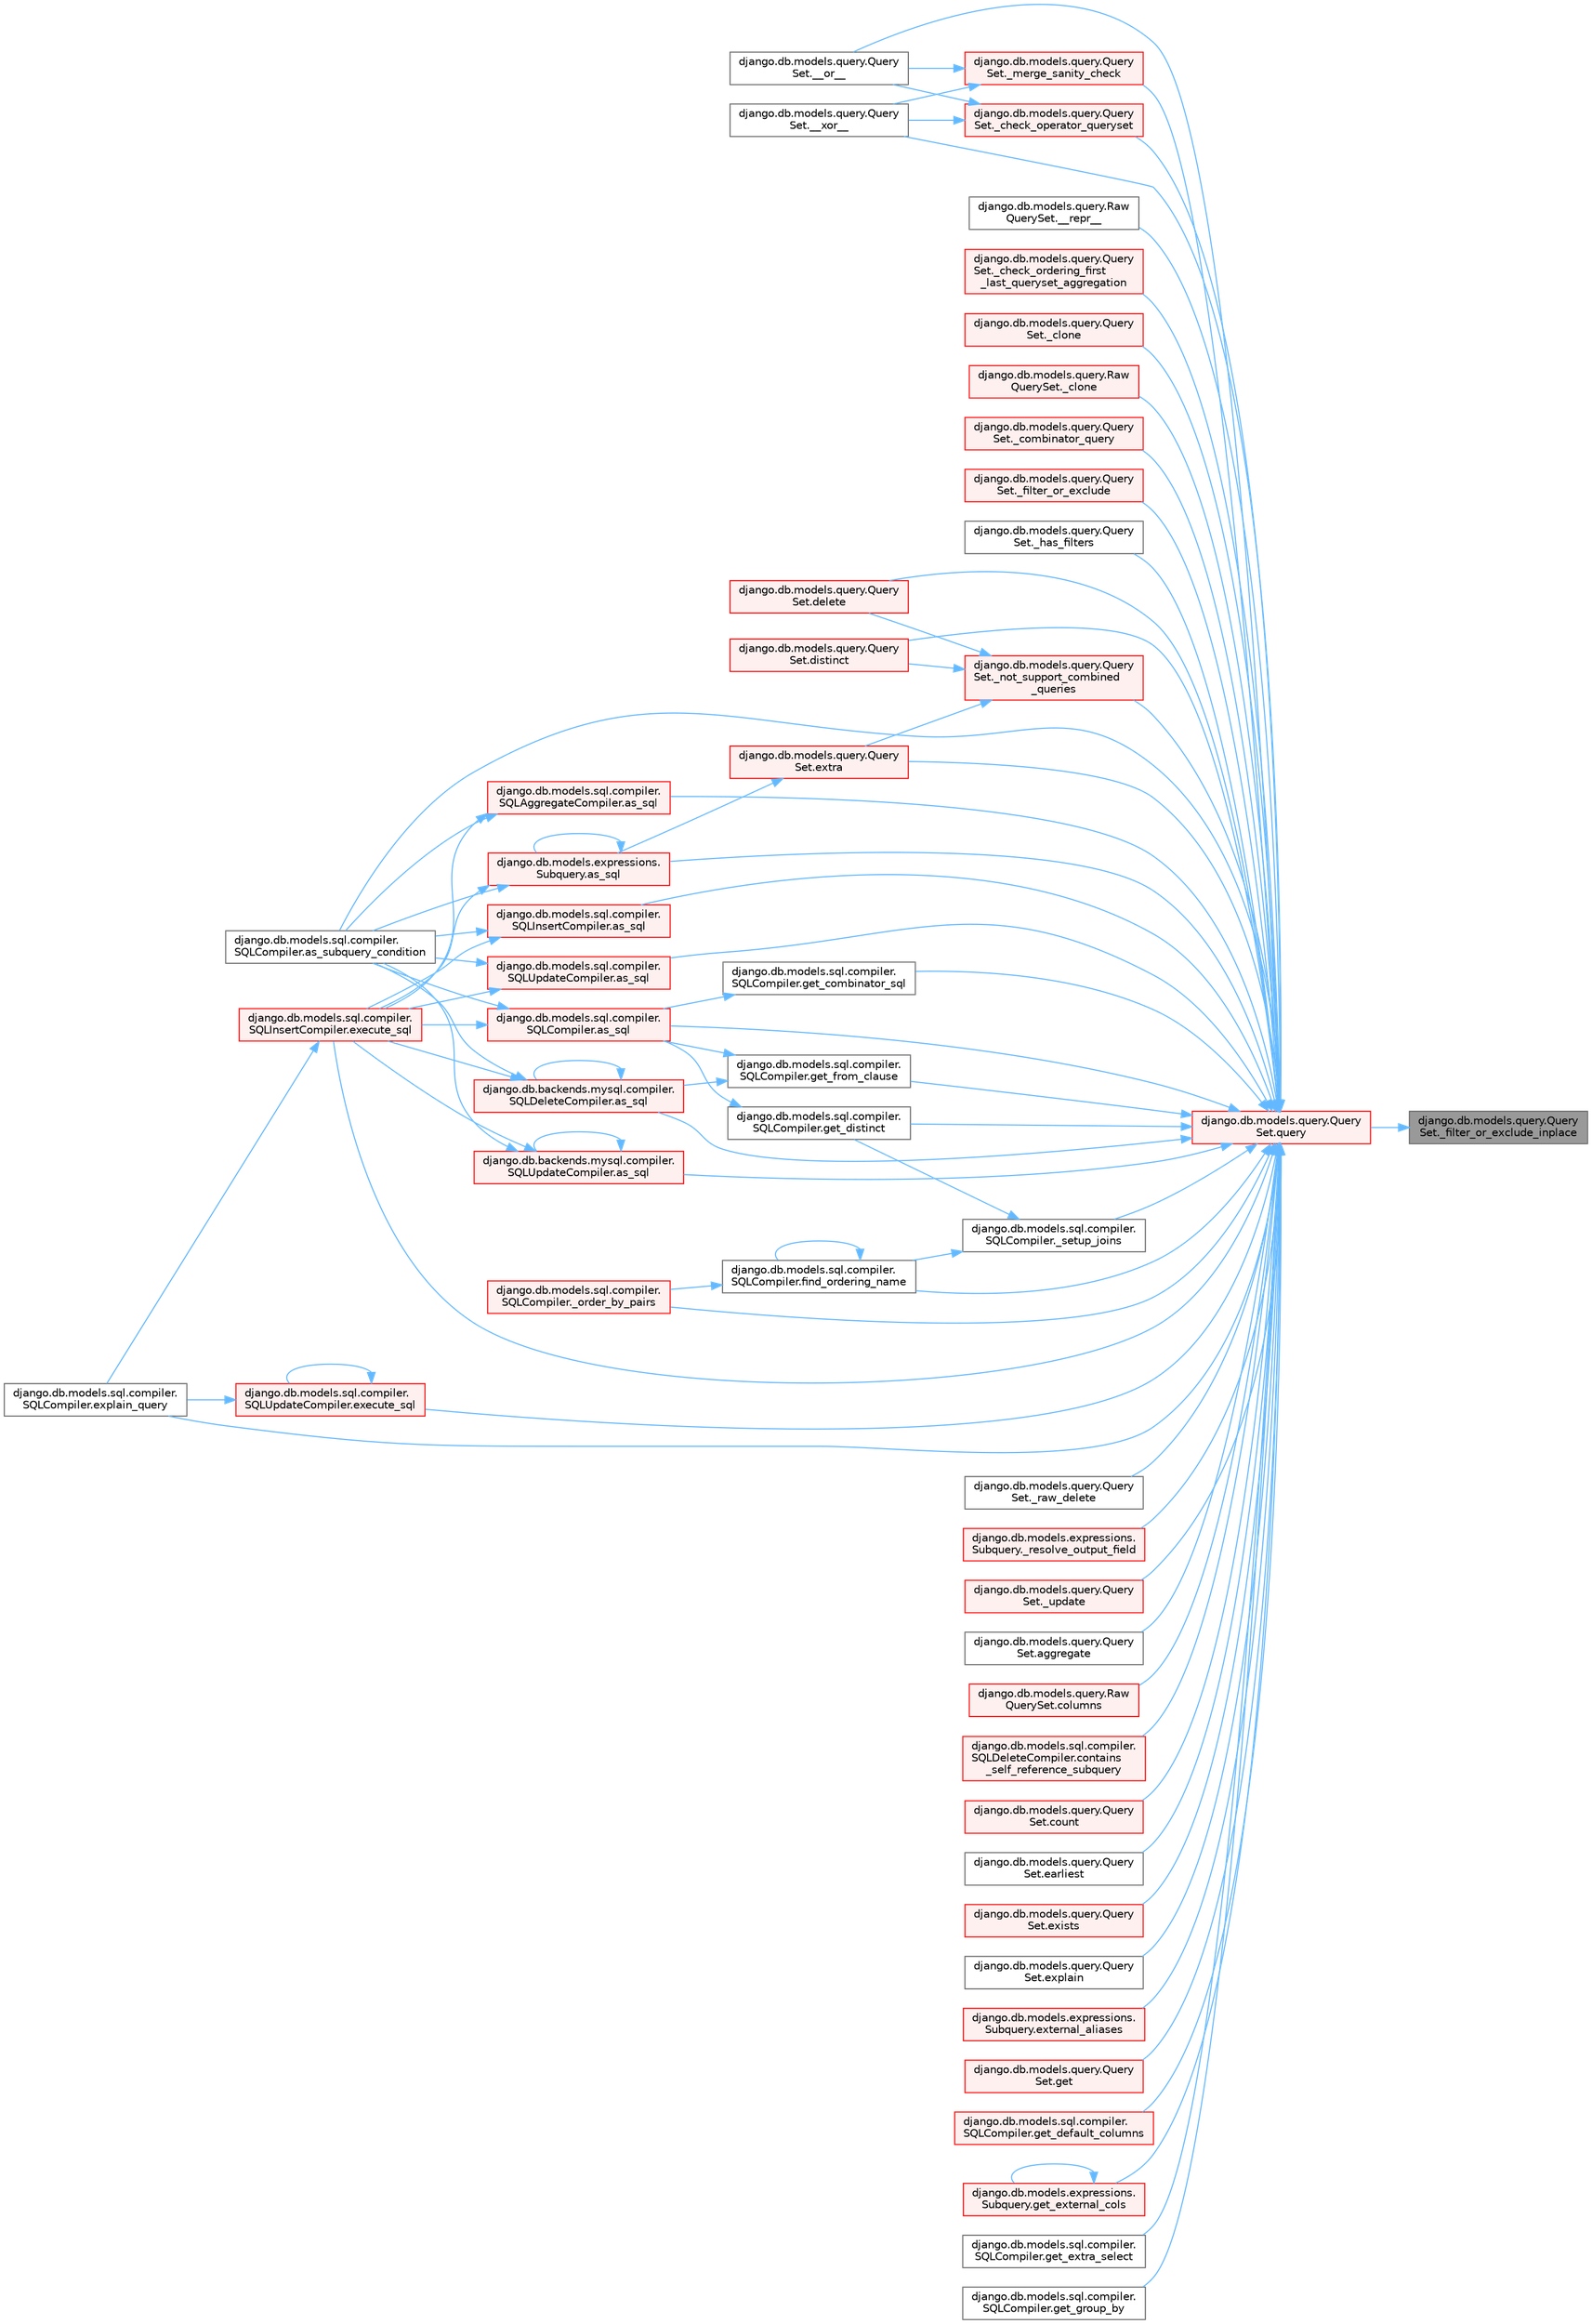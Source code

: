 digraph "django.db.models.query.QuerySet._filter_or_exclude_inplace"
{
 // LATEX_PDF_SIZE
  bgcolor="transparent";
  edge [fontname=Helvetica,fontsize=10,labelfontname=Helvetica,labelfontsize=10];
  node [fontname=Helvetica,fontsize=10,shape=box,height=0.2,width=0.4];
  rankdir="RL";
  Node1 [id="Node000001",label="django.db.models.query.Query\lSet._filter_or_exclude_inplace",height=0.2,width=0.4,color="gray40", fillcolor="grey60", style="filled", fontcolor="black",tooltip=" "];
  Node1 -> Node2 [id="edge1_Node000001_Node000002",dir="back",color="steelblue1",style="solid",tooltip=" "];
  Node2 [id="Node000002",label="django.db.models.query.Query\lSet.query",height=0.2,width=0.4,color="red", fillcolor="#FFF0F0", style="filled",URL="$classdjango_1_1db_1_1models_1_1query_1_1_query_set.html#a8028ed81b109acb162489dbd16604c83",tooltip=" "];
  Node2 -> Node3 [id="edge2_Node000002_Node000003",dir="back",color="steelblue1",style="solid",tooltip=" "];
  Node3 [id="Node000003",label="django.db.models.query.Query\lSet.__or__",height=0.2,width=0.4,color="grey40", fillcolor="white", style="filled",URL="$classdjango_1_1db_1_1models_1_1query_1_1_query_set.html#a18f4b3ceae0b656cb63b0d6e1183b9f5",tooltip=" "];
  Node2 -> Node4 [id="edge3_Node000002_Node000004",dir="back",color="steelblue1",style="solid",tooltip=" "];
  Node4 [id="Node000004",label="django.db.models.query.Raw\lQuerySet.__repr__",height=0.2,width=0.4,color="grey40", fillcolor="white", style="filled",URL="$classdjango_1_1db_1_1models_1_1query_1_1_raw_query_set.html#ab4ba98a7555796e7044436f201493a6e",tooltip=" "];
  Node2 -> Node5 [id="edge4_Node000002_Node000005",dir="back",color="steelblue1",style="solid",tooltip=" "];
  Node5 [id="Node000005",label="django.db.models.query.Query\lSet.__xor__",height=0.2,width=0.4,color="grey40", fillcolor="white", style="filled",URL="$classdjango_1_1db_1_1models_1_1query_1_1_query_set.html#a47723ace6e8fca37b47a2e6583a9ad1d",tooltip=" "];
  Node2 -> Node6 [id="edge5_Node000002_Node000006",dir="back",color="steelblue1",style="solid",tooltip=" "];
  Node6 [id="Node000006",label="django.db.models.query.Query\lSet._check_operator_queryset",height=0.2,width=0.4,color="red", fillcolor="#FFF0F0", style="filled",URL="$classdjango_1_1db_1_1models_1_1query_1_1_query_set.html#a362c5652f1acae381a7c1c3ad6453268",tooltip=" "];
  Node6 -> Node3 [id="edge6_Node000006_Node000003",dir="back",color="steelblue1",style="solid",tooltip=" "];
  Node6 -> Node5 [id="edge7_Node000006_Node000005",dir="back",color="steelblue1",style="solid",tooltip=" "];
  Node2 -> Node8 [id="edge8_Node000002_Node000008",dir="back",color="steelblue1",style="solid",tooltip=" "];
  Node8 [id="Node000008",label="django.db.models.query.Query\lSet._check_ordering_first\l_last_queryset_aggregation",height=0.2,width=0.4,color="red", fillcolor="#FFF0F0", style="filled",URL="$classdjango_1_1db_1_1models_1_1query_1_1_query_set.html#a25065274af34657452385747f93b1379",tooltip=" "];
  Node2 -> Node3187 [id="edge9_Node000002_Node003187",dir="back",color="steelblue1",style="solid",tooltip=" "];
  Node3187 [id="Node003187",label="django.db.models.query.Query\lSet._clone",height=0.2,width=0.4,color="red", fillcolor="#FFF0F0", style="filled",URL="$classdjango_1_1db_1_1models_1_1query_1_1_query_set.html#a4ab683927b810b6f8ab633bef6e2c356",tooltip=" "];
  Node2 -> Node3322 [id="edge10_Node000002_Node003322",dir="back",color="steelblue1",style="solid",tooltip=" "];
  Node3322 [id="Node003322",label="django.db.models.query.Raw\lQuerySet._clone",height=0.2,width=0.4,color="red", fillcolor="#FFF0F0", style="filled",URL="$classdjango_1_1db_1_1models_1_1query_1_1_raw_query_set.html#aae1024f5c9820513a18c74aa23fc3c6a",tooltip=" "];
  Node2 -> Node3221 [id="edge11_Node000002_Node003221",dir="back",color="steelblue1",style="solid",tooltip=" "];
  Node3221 [id="Node003221",label="django.db.models.query.Query\lSet._combinator_query",height=0.2,width=0.4,color="red", fillcolor="#FFF0F0", style="filled",URL="$classdjango_1_1db_1_1models_1_1query_1_1_query_set.html#a70c106caa8c283f18ed8b1a29fe29bcc",tooltip=" "];
  Node2 -> Node3236 [id="edge12_Node000002_Node003236",dir="back",color="steelblue1",style="solid",tooltip=" "];
  Node3236 [id="Node003236",label="django.db.models.query.Query\lSet._filter_or_exclude",height=0.2,width=0.4,color="red", fillcolor="#FFF0F0", style="filled",URL="$classdjango_1_1db_1_1models_1_1query_1_1_query_set.html#aaf90830d4e1b2ee4bdf10fb60f08aced",tooltip=" "];
  Node2 -> Node3323 [id="edge13_Node000002_Node003323",dir="back",color="steelblue1",style="solid",tooltip=" "];
  Node3323 [id="Node003323",label="django.db.models.query.Query\lSet._has_filters",height=0.2,width=0.4,color="grey40", fillcolor="white", style="filled",URL="$classdjango_1_1db_1_1models_1_1query_1_1_query_set.html#a58100a372b0276ea06138c7898bac761",tooltip=" "];
  Node2 -> Node3324 [id="edge14_Node000002_Node003324",dir="back",color="steelblue1",style="solid",tooltip=" "];
  Node3324 [id="Node003324",label="django.db.models.query.Query\lSet._merge_sanity_check",height=0.2,width=0.4,color="red", fillcolor="#FFF0F0", style="filled",URL="$classdjango_1_1db_1_1models_1_1query_1_1_query_set.html#afc5113c007e0704b1b49b8e3854eb545",tooltip=" "];
  Node3324 -> Node3 [id="edge15_Node003324_Node000003",dir="back",color="steelblue1",style="solid",tooltip=" "];
  Node3324 -> Node5 [id="edge16_Node003324_Node000005",dir="back",color="steelblue1",style="solid",tooltip=" "];
  Node2 -> Node3325 [id="edge17_Node000002_Node003325",dir="back",color="steelblue1",style="solid",tooltip=" "];
  Node3325 [id="Node003325",label="django.db.models.query.Query\lSet._not_support_combined\l_queries",height=0.2,width=0.4,color="red", fillcolor="#FFF0F0", style="filled",URL="$classdjango_1_1db_1_1models_1_1query_1_1_query_set.html#aa8310ec206924c94141bef75563958e2",tooltip=" "];
  Node3325 -> Node3246 [id="edge18_Node003325_Node003246",dir="back",color="steelblue1",style="solid",tooltip=" "];
  Node3246 [id="Node003246",label="django.db.models.query.Query\lSet.delete",height=0.2,width=0.4,color="red", fillcolor="#FFF0F0", style="filled",URL="$classdjango_1_1db_1_1models_1_1query_1_1_query_set.html#a3d911099c9c9aff6f4d65509a0df535e",tooltip=" "];
  Node3325 -> Node3247 [id="edge19_Node003325_Node003247",dir="back",color="steelblue1",style="solid",tooltip=" "];
  Node3247 [id="Node003247",label="django.db.models.query.Query\lSet.distinct",height=0.2,width=0.4,color="red", fillcolor="#FFF0F0", style="filled",URL="$classdjango_1_1db_1_1models_1_1query_1_1_query_set.html#aa9770f8430dd78702cc6c439d6ae2f2e",tooltip=" "];
  Node3325 -> Node3249 [id="edge20_Node003325_Node003249",dir="back",color="steelblue1",style="solid",tooltip=" "];
  Node3249 [id="Node003249",label="django.db.models.query.Query\lSet.extra",height=0.2,width=0.4,color="red", fillcolor="#FFF0F0", style="filled",URL="$classdjango_1_1db_1_1models_1_1query_1_1_query_set.html#ae54983d1fa1ba41e84f20cea946cde79",tooltip=" "];
  Node3249 -> Node3272 [id="edge21_Node003249_Node003272",dir="back",color="steelblue1",style="solid",tooltip=" "];
  Node3272 [id="Node003272",label="django.db.models.expressions.\lSubquery.as_sql",height=0.2,width=0.4,color="red", fillcolor="#FFF0F0", style="filled",URL="$classdjango_1_1db_1_1models_1_1expressions_1_1_subquery.html#a275782cddf0cdd39d2f8378c8a80431d",tooltip=" "];
  Node3272 -> Node3272 [id="edge22_Node003272_Node003272",dir="back",color="steelblue1",style="solid",tooltip=" "];
  Node3272 -> Node508 [id="edge23_Node003272_Node000508",dir="back",color="steelblue1",style="solid",tooltip=" "];
  Node508 [id="Node000508",label="django.db.models.sql.compiler.\lSQLCompiler.as_subquery_condition",height=0.2,width=0.4,color="grey40", fillcolor="white", style="filled",URL="$classdjango_1_1db_1_1models_1_1sql_1_1compiler_1_1_s_q_l_compiler.html#a78bdce11e05140ed74db8f5463bedfce",tooltip=" "];
  Node3272 -> Node513 [id="edge24_Node003272_Node000513",dir="back",color="steelblue1",style="solid",tooltip=" "];
  Node513 [id="Node000513",label="django.db.models.sql.compiler.\lSQLInsertCompiler.execute_sql",height=0.2,width=0.4,color="red", fillcolor="#FFF0F0", style="filled",URL="$classdjango_1_1db_1_1models_1_1sql_1_1compiler_1_1_s_q_l_insert_compiler.html#a59b977e6c439adafa1c3b0092dd7074f",tooltip=" "];
  Node513 -> Node510 [id="edge25_Node000513_Node000510",dir="back",color="steelblue1",style="solid",tooltip=" "];
  Node510 [id="Node000510",label="django.db.models.sql.compiler.\lSQLCompiler.explain_query",height=0.2,width=0.4,color="grey40", fillcolor="white", style="filled",URL="$classdjango_1_1db_1_1models_1_1sql_1_1compiler_1_1_s_q_l_compiler.html#ae37702aee3a2c220b0d45022bece3120",tooltip=" "];
  Node2 -> Node3327 [id="edge26_Node000002_Node003327",dir="back",color="steelblue1",style="solid",tooltip=" "];
  Node3327 [id="Node003327",label="django.db.models.sql.compiler.\lSQLCompiler._order_by_pairs",height=0.2,width=0.4,color="red", fillcolor="#FFF0F0", style="filled",URL="$classdjango_1_1db_1_1models_1_1sql_1_1compiler_1_1_s_q_l_compiler.html#aadc45c88889716b107b99e9f2e76f591",tooltip=" "];
  Node2 -> Node3328 [id="edge27_Node000002_Node003328",dir="back",color="steelblue1",style="solid",tooltip=" "];
  Node3328 [id="Node003328",label="django.db.models.query.Query\lSet._raw_delete",height=0.2,width=0.4,color="grey40", fillcolor="white", style="filled",URL="$classdjango_1_1db_1_1models_1_1query_1_1_query_set.html#a48e6c122f0147cd0c0a49255975f4b02",tooltip=" "];
  Node2 -> Node3329 [id="edge28_Node000002_Node003329",dir="back",color="steelblue1",style="solid",tooltip=" "];
  Node3329 [id="Node003329",label="django.db.models.expressions.\lSubquery._resolve_output_field",height=0.2,width=0.4,color="red", fillcolor="#FFF0F0", style="filled",URL="$classdjango_1_1db_1_1models_1_1expressions_1_1_subquery.html#a1e6f5dc8cd3e49d208c9b8770607552d",tooltip=" "];
  Node2 -> Node3330 [id="edge29_Node000002_Node003330",dir="back",color="steelblue1",style="solid",tooltip=" "];
  Node3330 [id="Node003330",label="django.db.models.sql.compiler.\lSQLCompiler._setup_joins",height=0.2,width=0.4,color="grey40", fillcolor="white", style="filled",URL="$classdjango_1_1db_1_1models_1_1sql_1_1compiler_1_1_s_q_l_compiler.html#a6c7c0abac7cd55c295b175b2a6e58f94",tooltip=" "];
  Node3330 -> Node3331 [id="edge30_Node003330_Node003331",dir="back",color="steelblue1",style="solid",tooltip=" "];
  Node3331 [id="Node003331",label="django.db.models.sql.compiler.\lSQLCompiler.find_ordering_name",height=0.2,width=0.4,color="grey40", fillcolor="white", style="filled",URL="$classdjango_1_1db_1_1models_1_1sql_1_1compiler_1_1_s_q_l_compiler.html#af700709c03bb6c5cd212d3602e909e3a",tooltip=" "];
  Node3331 -> Node3327 [id="edge31_Node003331_Node003327",dir="back",color="steelblue1",style="solid",tooltip=" "];
  Node3331 -> Node3331 [id="edge32_Node003331_Node003331",dir="back",color="steelblue1",style="solid",tooltip=" "];
  Node3330 -> Node2173 [id="edge33_Node003330_Node002173",dir="back",color="steelblue1",style="solid",tooltip=" "];
  Node2173 [id="Node002173",label="django.db.models.sql.compiler.\lSQLCompiler.get_distinct",height=0.2,width=0.4,color="grey40", fillcolor="white", style="filled",URL="$classdjango_1_1db_1_1models_1_1sql_1_1compiler_1_1_s_q_l_compiler.html#a5afc8cd4e50abc7c5a9f8ca83beba4d4",tooltip=" "];
  Node2173 -> Node2168 [id="edge34_Node002173_Node002168",dir="back",color="steelblue1",style="solid",tooltip=" "];
  Node2168 [id="Node002168",label="django.db.models.sql.compiler.\lSQLCompiler.as_sql",height=0.2,width=0.4,color="red", fillcolor="#FFF0F0", style="filled",URL="$classdjango_1_1db_1_1models_1_1sql_1_1compiler_1_1_s_q_l_compiler.html#a3918d4acd4c4e25eaf039479facdc7db",tooltip=" "];
  Node2168 -> Node508 [id="edge35_Node002168_Node000508",dir="back",color="steelblue1",style="solid",tooltip=" "];
  Node2168 -> Node513 [id="edge36_Node002168_Node000513",dir="back",color="steelblue1",style="solid",tooltip=" "];
  Node2 -> Node3332 [id="edge37_Node000002_Node003332",dir="back",color="steelblue1",style="solid",tooltip=" "];
  Node3332 [id="Node003332",label="django.db.models.query.Query\lSet._update",height=0.2,width=0.4,color="red", fillcolor="#FFF0F0", style="filled",URL="$classdjango_1_1db_1_1models_1_1query_1_1_query_set.html#a55c5b8ef2c0937c01145a87ecfbb9096",tooltip=" "];
  Node2 -> Node3335 [id="edge38_Node000002_Node003335",dir="back",color="steelblue1",style="solid",tooltip=" "];
  Node3335 [id="Node003335",label="django.db.models.query.Query\lSet.aggregate",height=0.2,width=0.4,color="grey40", fillcolor="white", style="filled",URL="$classdjango_1_1db_1_1models_1_1query_1_1_query_set.html#a4821ffddf0c0524710a038435662c8fc",tooltip=" "];
  Node2 -> Node2166 [id="edge39_Node000002_Node002166",dir="back",color="steelblue1",style="solid",tooltip=" "];
  Node2166 [id="Node002166",label="django.db.backends.mysql.compiler.\lSQLDeleteCompiler.as_sql",height=0.2,width=0.4,color="red", fillcolor="#FFF0F0", style="filled",URL="$classdjango_1_1db_1_1backends_1_1mysql_1_1compiler_1_1_s_q_l_delete_compiler.html#a71d0cb490cf857ffa3af19927999a391",tooltip=" "];
  Node2166 -> Node2166 [id="edge40_Node002166_Node002166",dir="back",color="steelblue1",style="solid",tooltip=" "];
  Node2166 -> Node508 [id="edge41_Node002166_Node000508",dir="back",color="steelblue1",style="solid",tooltip=" "];
  Node2166 -> Node513 [id="edge42_Node002166_Node000513",dir="back",color="steelblue1",style="solid",tooltip=" "];
  Node2 -> Node2177 [id="edge43_Node000002_Node002177",dir="back",color="steelblue1",style="solid",tooltip=" "];
  Node2177 [id="Node002177",label="django.db.backends.mysql.compiler.\lSQLUpdateCompiler.as_sql",height=0.2,width=0.4,color="red", fillcolor="#FFF0F0", style="filled",URL="$classdjango_1_1db_1_1backends_1_1mysql_1_1compiler_1_1_s_q_l_update_compiler.html#a6a7dd775b5cf1da0496f37d18d26ba8c",tooltip=" "];
  Node2177 -> Node2177 [id="edge44_Node002177_Node002177",dir="back",color="steelblue1",style="solid",tooltip=" "];
  Node2177 -> Node508 [id="edge45_Node002177_Node000508",dir="back",color="steelblue1",style="solid",tooltip=" "];
  Node2177 -> Node513 [id="edge46_Node002177_Node000513",dir="back",color="steelblue1",style="solid",tooltip=" "];
  Node2 -> Node3272 [id="edge47_Node000002_Node003272",dir="back",color="steelblue1",style="solid",tooltip=" "];
  Node2 -> Node2167 [id="edge48_Node000002_Node002167",dir="back",color="steelblue1",style="solid",tooltip=" "];
  Node2167 [id="Node002167",label="django.db.models.sql.compiler.\lSQLAggregateCompiler.as_sql",height=0.2,width=0.4,color="red", fillcolor="#FFF0F0", style="filled",URL="$classdjango_1_1db_1_1models_1_1sql_1_1compiler_1_1_s_q_l_aggregate_compiler.html#a02a1d58598346a16727d513adc5236d4",tooltip=" "];
  Node2167 -> Node508 [id="edge49_Node002167_Node000508",dir="back",color="steelblue1",style="solid",tooltip=" "];
  Node2167 -> Node513 [id="edge50_Node002167_Node000513",dir="back",color="steelblue1",style="solid",tooltip=" "];
  Node2 -> Node2168 [id="edge51_Node000002_Node002168",dir="back",color="steelblue1",style="solid",tooltip=" "];
  Node2 -> Node2171 [id="edge52_Node000002_Node002171",dir="back",color="steelblue1",style="solid",tooltip=" "];
  Node2171 [id="Node002171",label="django.db.models.sql.compiler.\lSQLInsertCompiler.as_sql",height=0.2,width=0.4,color="red", fillcolor="#FFF0F0", style="filled",URL="$classdjango_1_1db_1_1models_1_1sql_1_1compiler_1_1_s_q_l_insert_compiler.html#ae612f9bb390c7242417bb6237a93835d",tooltip=" "];
  Node2171 -> Node508 [id="edge53_Node002171_Node000508",dir="back",color="steelblue1",style="solid",tooltip=" "];
  Node2171 -> Node513 [id="edge54_Node002171_Node000513",dir="back",color="steelblue1",style="solid",tooltip=" "];
  Node2 -> Node2180 [id="edge55_Node000002_Node002180",dir="back",color="steelblue1",style="solid",tooltip=" "];
  Node2180 [id="Node002180",label="django.db.models.sql.compiler.\lSQLUpdateCompiler.as_sql",height=0.2,width=0.4,color="red", fillcolor="#FFF0F0", style="filled",URL="$classdjango_1_1db_1_1models_1_1sql_1_1compiler_1_1_s_q_l_update_compiler.html#ac3739d321fa085552f9cf39416522f73",tooltip=" "];
  Node2180 -> Node508 [id="edge56_Node002180_Node000508",dir="back",color="steelblue1",style="solid",tooltip=" "];
  Node2180 -> Node513 [id="edge57_Node002180_Node000513",dir="back",color="steelblue1",style="solid",tooltip=" "];
  Node2 -> Node508 [id="edge58_Node000002_Node000508",dir="back",color="steelblue1",style="solid",tooltip=" "];
  Node2 -> Node3336 [id="edge59_Node000002_Node003336",dir="back",color="steelblue1",style="solid",tooltip=" "];
  Node3336 [id="Node003336",label="django.db.models.query.Raw\lQuerySet.columns",height=0.2,width=0.4,color="red", fillcolor="#FFF0F0", style="filled",URL="$classdjango_1_1db_1_1models_1_1query_1_1_raw_query_set.html#af62f3f2df48b0128bb9686316d480019",tooltip=" "];
  Node2 -> Node3350 [id="edge60_Node000002_Node003350",dir="back",color="steelblue1",style="solid",tooltip=" "];
  Node3350 [id="Node003350",label="django.db.models.sql.compiler.\lSQLDeleteCompiler.contains\l_self_reference_subquery",height=0.2,width=0.4,color="red", fillcolor="#FFF0F0", style="filled",URL="$classdjango_1_1db_1_1models_1_1sql_1_1compiler_1_1_s_q_l_delete_compiler.html#a8ac86a456696ecdbee123abad765cbfa",tooltip=" "];
  Node2 -> Node3352 [id="edge61_Node000002_Node003352",dir="back",color="steelblue1",style="solid",tooltip=" "];
  Node3352 [id="Node003352",label="django.db.models.query.Query\lSet.count",height=0.2,width=0.4,color="red", fillcolor="#FFF0F0", style="filled",URL="$classdjango_1_1db_1_1models_1_1query_1_1_query_set.html#a50571215acaaa76c6f87732de6bde934",tooltip=" "];
  Node2 -> Node3246 [id="edge62_Node000002_Node003246",dir="back",color="steelblue1",style="solid",tooltip=" "];
  Node2 -> Node3247 [id="edge63_Node000002_Node003247",dir="back",color="steelblue1",style="solid",tooltip=" "];
  Node2 -> Node3234 [id="edge64_Node000002_Node003234",dir="back",color="steelblue1",style="solid",tooltip=" "];
  Node3234 [id="Node003234",label="django.db.models.query.Query\lSet.earliest",height=0.2,width=0.4,color="grey40", fillcolor="white", style="filled",URL="$classdjango_1_1db_1_1models_1_1query_1_1_query_set.html#aff24ebb1c3607e83cc804c6c6e4d9380",tooltip=" "];
  Node2 -> Node513 [id="edge65_Node000002_Node000513",dir="back",color="steelblue1",style="solid",tooltip=" "];
  Node2 -> Node3309 [id="edge66_Node000002_Node003309",dir="back",color="steelblue1",style="solid",tooltip=" "];
  Node3309 [id="Node003309",label="django.db.models.sql.compiler.\lSQLUpdateCompiler.execute_sql",height=0.2,width=0.4,color="red", fillcolor="#FFF0F0", style="filled",URL="$classdjango_1_1db_1_1models_1_1sql_1_1compiler_1_1_s_q_l_update_compiler.html#a84724c5297d03c262688a039f6b41b63",tooltip=" "];
  Node3309 -> Node3309 [id="edge67_Node003309_Node003309",dir="back",color="steelblue1",style="solid",tooltip=" "];
  Node3309 -> Node510 [id="edge68_Node003309_Node000510",dir="back",color="steelblue1",style="solid",tooltip=" "];
  Node2 -> Node3353 [id="edge69_Node000002_Node003353",dir="back",color="steelblue1",style="solid",tooltip=" "];
  Node3353 [id="Node003353",label="django.db.models.query.Query\lSet.exists",height=0.2,width=0.4,color="red", fillcolor="#FFF0F0", style="filled",URL="$classdjango_1_1db_1_1models_1_1query_1_1_query_set.html#ae07119b93f36fe3af50d3ee7538a68d1",tooltip=" "];
  Node2 -> Node3354 [id="edge70_Node000002_Node003354",dir="back",color="steelblue1",style="solid",tooltip=" "];
  Node3354 [id="Node003354",label="django.db.models.query.Query\lSet.explain",height=0.2,width=0.4,color="grey40", fillcolor="white", style="filled",URL="$classdjango_1_1db_1_1models_1_1query_1_1_query_set.html#ad2e169c42fb768882c1a2ef206d63c1c",tooltip=" "];
  Node2 -> Node510 [id="edge71_Node000002_Node000510",dir="back",color="steelblue1",style="solid",tooltip=" "];
  Node2 -> Node3355 [id="edge72_Node000002_Node003355",dir="back",color="steelblue1",style="solid",tooltip=" "];
  Node3355 [id="Node003355",label="django.db.models.expressions.\lSubquery.external_aliases",height=0.2,width=0.4,color="red", fillcolor="#FFF0F0", style="filled",URL="$classdjango_1_1db_1_1models_1_1expressions_1_1_subquery.html#a4cd6841339a8fe13b99216d70162bf91",tooltip=" "];
  Node2 -> Node3249 [id="edge73_Node000002_Node003249",dir="back",color="steelblue1",style="solid",tooltip=" "];
  Node2 -> Node3331 [id="edge74_Node000002_Node003331",dir="back",color="steelblue1",style="solid",tooltip=" "];
  Node2 -> Node2621 [id="edge75_Node000002_Node002621",dir="back",color="steelblue1",style="solid",tooltip=" "];
  Node2621 [id="Node002621",label="django.db.models.query.Query\lSet.get",height=0.2,width=0.4,color="red", fillcolor="#FFF0F0", style="filled",URL="$classdjango_1_1db_1_1models_1_1query_1_1_query_set.html#afe9afa909843984d4fa4c2555f0f1310",tooltip=" "];
  Node2 -> Node3310 [id="edge76_Node000002_Node003310",dir="back",color="steelblue1",style="solid",tooltip=" "];
  Node3310 [id="Node003310",label="django.db.models.sql.compiler.\lSQLCompiler.get_combinator_sql",height=0.2,width=0.4,color="grey40", fillcolor="white", style="filled",URL="$classdjango_1_1db_1_1models_1_1sql_1_1compiler_1_1_s_q_l_compiler.html#a2f2bb7c08e1627240b5f2e46ab5623d2",tooltip=" "];
  Node3310 -> Node2168 [id="edge77_Node003310_Node002168",dir="back",color="steelblue1",style="solid",tooltip=" "];
  Node2 -> Node3358 [id="edge78_Node000002_Node003358",dir="back",color="steelblue1",style="solid",tooltip=" "];
  Node3358 [id="Node003358",label="django.db.models.sql.compiler.\lSQLCompiler.get_default_columns",height=0.2,width=0.4,color="red", fillcolor="#FFF0F0", style="filled",URL="$classdjango_1_1db_1_1models_1_1sql_1_1compiler_1_1_s_q_l_compiler.html#a1fd79e7a3d13813fed13e69862f37770",tooltip=" "];
  Node2 -> Node2173 [id="edge79_Node000002_Node002173",dir="back",color="steelblue1",style="solid",tooltip=" "];
  Node2 -> Node3360 [id="edge80_Node000002_Node003360",dir="back",color="steelblue1",style="solid",tooltip=" "];
  Node3360 [id="Node003360",label="django.db.models.expressions.\lSubquery.get_external_cols",height=0.2,width=0.4,color="red", fillcolor="#FFF0F0", style="filled",URL="$classdjango_1_1db_1_1models_1_1expressions_1_1_subquery.html#a99992074d70d6b329aa8b3ee7a8c75a6",tooltip=" "];
  Node3360 -> Node3360 [id="edge81_Node003360_Node003360",dir="back",color="steelblue1",style="solid",tooltip=" "];
  Node2 -> Node3361 [id="edge82_Node000002_Node003361",dir="back",color="steelblue1",style="solid",tooltip=" "];
  Node3361 [id="Node003361",label="django.db.models.sql.compiler.\lSQLCompiler.get_extra_select",height=0.2,width=0.4,color="grey40", fillcolor="white", style="filled",URL="$classdjango_1_1db_1_1models_1_1sql_1_1compiler_1_1_s_q_l_compiler.html#a93cf0b3ee93507769a47085242c92e21",tooltip=" "];
  Node2 -> Node2174 [id="edge83_Node000002_Node002174",dir="back",color="steelblue1",style="solid",tooltip=" "];
  Node2174 [id="Node002174",label="django.db.models.sql.compiler.\lSQLCompiler.get_from_clause",height=0.2,width=0.4,color="grey40", fillcolor="white", style="filled",URL="$classdjango_1_1db_1_1models_1_1sql_1_1compiler_1_1_s_q_l_compiler.html#a83d303ccaad416a1714f4ce46f691473",tooltip=" "];
  Node2174 -> Node2166 [id="edge84_Node002174_Node002166",dir="back",color="steelblue1",style="solid",tooltip=" "];
  Node2174 -> Node2168 [id="edge85_Node002174_Node002168",dir="back",color="steelblue1",style="solid",tooltip=" "];
  Node2 -> Node2175 [id="edge86_Node000002_Node002175",dir="back",color="steelblue1",style="solid",tooltip=" "];
  Node2175 [id="Node002175",label="django.db.models.sql.compiler.\lSQLCompiler.get_group_by",height=0.2,width=0.4,color="grey40", fillcolor="white", style="filled",URL="$classdjango_1_1db_1_1models_1_1sql_1_1compiler_1_1_s_q_l_compiler.html#a952d33943d1a7920e1884ce273e96e53",tooltip=" "];
}
